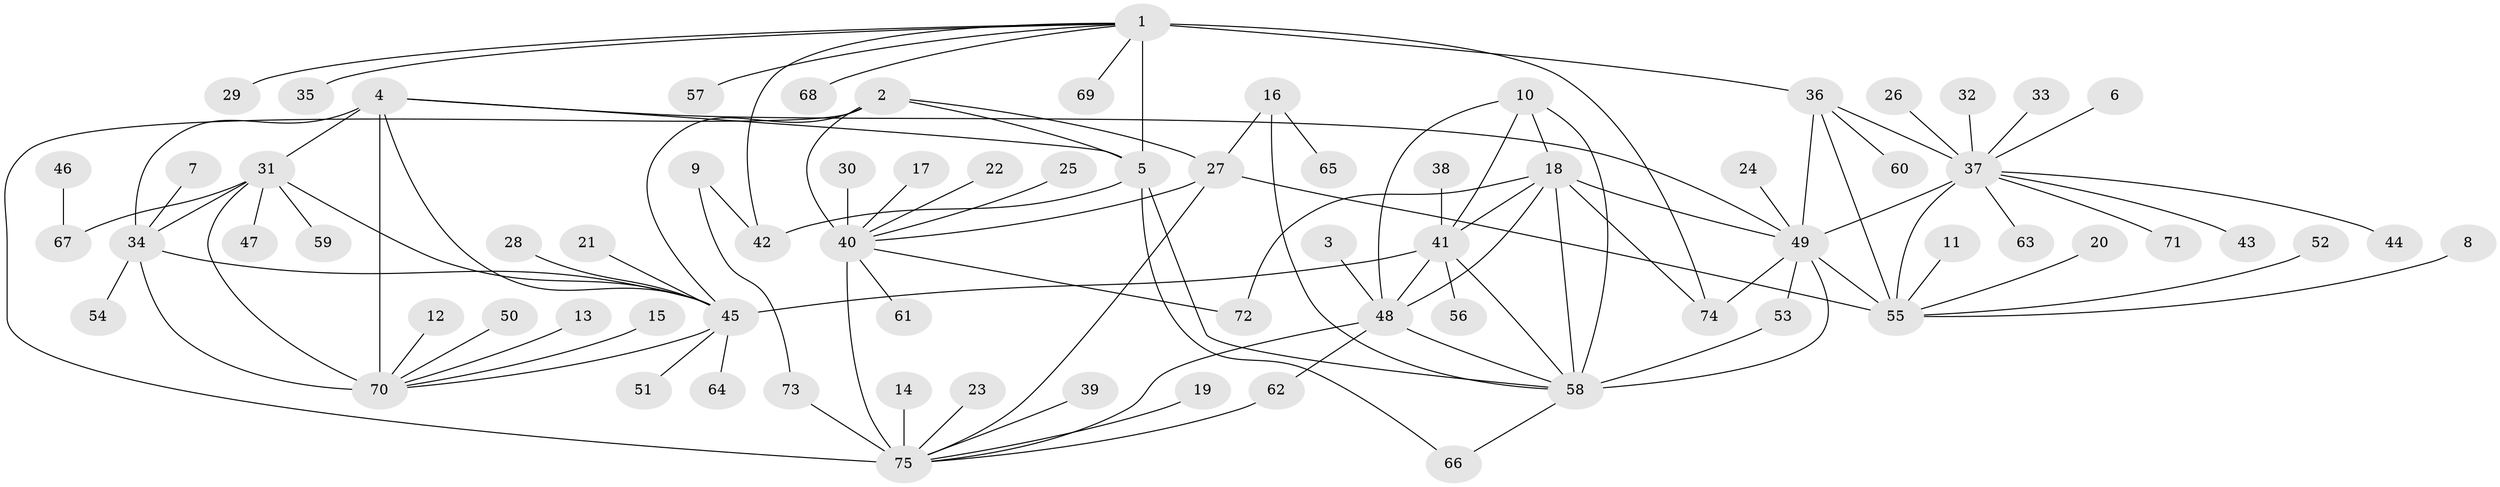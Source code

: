 // original degree distribution, {11: 0.03424657534246575, 6: 0.02054794520547945, 7: 0.06164383561643835, 12: 0.0136986301369863, 13: 0.0136986301369863, 10: 0.03424657534246575, 8: 0.03424657534246575, 9: 0.0136986301369863, 15: 0.00684931506849315, 14: 0.00684931506849315, 1: 0.5753424657534246, 3: 0.04794520547945205, 2: 0.1232876712328767, 4: 0.0136986301369863}
// Generated by graph-tools (version 1.1) at 2025/02/03/09/25 03:02:34]
// undirected, 75 vertices, 108 edges
graph export_dot {
graph [start="1"]
  node [color=gray90,style=filled];
  1;
  2;
  3;
  4;
  5;
  6;
  7;
  8;
  9;
  10;
  11;
  12;
  13;
  14;
  15;
  16;
  17;
  18;
  19;
  20;
  21;
  22;
  23;
  24;
  25;
  26;
  27;
  28;
  29;
  30;
  31;
  32;
  33;
  34;
  35;
  36;
  37;
  38;
  39;
  40;
  41;
  42;
  43;
  44;
  45;
  46;
  47;
  48;
  49;
  50;
  51;
  52;
  53;
  54;
  55;
  56;
  57;
  58;
  59;
  60;
  61;
  62;
  63;
  64;
  65;
  66;
  67;
  68;
  69;
  70;
  71;
  72;
  73;
  74;
  75;
  1 -- 5 [weight=8.0];
  1 -- 29 [weight=1.0];
  1 -- 35 [weight=1.0];
  1 -- 36 [weight=1.0];
  1 -- 42 [weight=4.0];
  1 -- 57 [weight=1.0];
  1 -- 68 [weight=1.0];
  1 -- 69 [weight=1.0];
  1 -- 74 [weight=1.0];
  2 -- 5 [weight=1.0];
  2 -- 27 [weight=2.0];
  2 -- 40 [weight=6.0];
  2 -- 45 [weight=1.0];
  2 -- 75 [weight=2.0];
  3 -- 48 [weight=1.0];
  4 -- 5 [weight=1.0];
  4 -- 31 [weight=2.0];
  4 -- 34 [weight=2.0];
  4 -- 45 [weight=2.0];
  4 -- 49 [weight=1.0];
  4 -- 70 [weight=4.0];
  5 -- 42 [weight=2.0];
  5 -- 58 [weight=1.0];
  5 -- 66 [weight=1.0];
  6 -- 37 [weight=1.0];
  7 -- 34 [weight=1.0];
  8 -- 55 [weight=1.0];
  9 -- 42 [weight=1.0];
  9 -- 73 [weight=1.0];
  10 -- 18 [weight=3.0];
  10 -- 41 [weight=3.0];
  10 -- 48 [weight=3.0];
  10 -- 58 [weight=3.0];
  11 -- 55 [weight=1.0];
  12 -- 70 [weight=1.0];
  13 -- 70 [weight=1.0];
  14 -- 75 [weight=1.0];
  15 -- 70 [weight=1.0];
  16 -- 27 [weight=1.0];
  16 -- 58 [weight=1.0];
  16 -- 65 [weight=1.0];
  17 -- 40 [weight=1.0];
  18 -- 41 [weight=1.0];
  18 -- 48 [weight=1.0];
  18 -- 49 [weight=1.0];
  18 -- 58 [weight=1.0];
  18 -- 72 [weight=1.0];
  18 -- 74 [weight=2.0];
  19 -- 75 [weight=1.0];
  20 -- 55 [weight=1.0];
  21 -- 45 [weight=1.0];
  22 -- 40 [weight=1.0];
  23 -- 75 [weight=1.0];
  24 -- 49 [weight=1.0];
  25 -- 40 [weight=1.0];
  26 -- 37 [weight=1.0];
  27 -- 40 [weight=3.0];
  27 -- 55 [weight=1.0];
  27 -- 75 [weight=1.0];
  28 -- 45 [weight=1.0];
  30 -- 40 [weight=1.0];
  31 -- 34 [weight=1.0];
  31 -- 45 [weight=1.0];
  31 -- 47 [weight=1.0];
  31 -- 59 [weight=1.0];
  31 -- 67 [weight=1.0];
  31 -- 70 [weight=2.0];
  32 -- 37 [weight=1.0];
  33 -- 37 [weight=1.0];
  34 -- 45 [weight=1.0];
  34 -- 54 [weight=1.0];
  34 -- 70 [weight=2.0];
  36 -- 37 [weight=2.0];
  36 -- 49 [weight=3.0];
  36 -- 55 [weight=1.0];
  36 -- 60 [weight=1.0];
  37 -- 43 [weight=1.0];
  37 -- 44 [weight=1.0];
  37 -- 49 [weight=6.0];
  37 -- 55 [weight=2.0];
  37 -- 63 [weight=1.0];
  37 -- 71 [weight=1.0];
  38 -- 41 [weight=1.0];
  39 -- 75 [weight=1.0];
  40 -- 61 [weight=1.0];
  40 -- 72 [weight=1.0];
  40 -- 75 [weight=3.0];
  41 -- 45 [weight=1.0];
  41 -- 48 [weight=1.0];
  41 -- 56 [weight=1.0];
  41 -- 58 [weight=1.0];
  45 -- 51 [weight=1.0];
  45 -- 64 [weight=1.0];
  45 -- 70 [weight=2.0];
  46 -- 67 [weight=1.0];
  48 -- 58 [weight=1.0];
  48 -- 62 [weight=1.0];
  48 -- 75 [weight=1.0];
  49 -- 53 [weight=1.0];
  49 -- 55 [weight=3.0];
  49 -- 58 [weight=1.0];
  49 -- 74 [weight=1.0];
  50 -- 70 [weight=1.0];
  52 -- 55 [weight=1.0];
  53 -- 58 [weight=1.0];
  58 -- 66 [weight=1.0];
  62 -- 75 [weight=1.0];
  73 -- 75 [weight=1.0];
}
